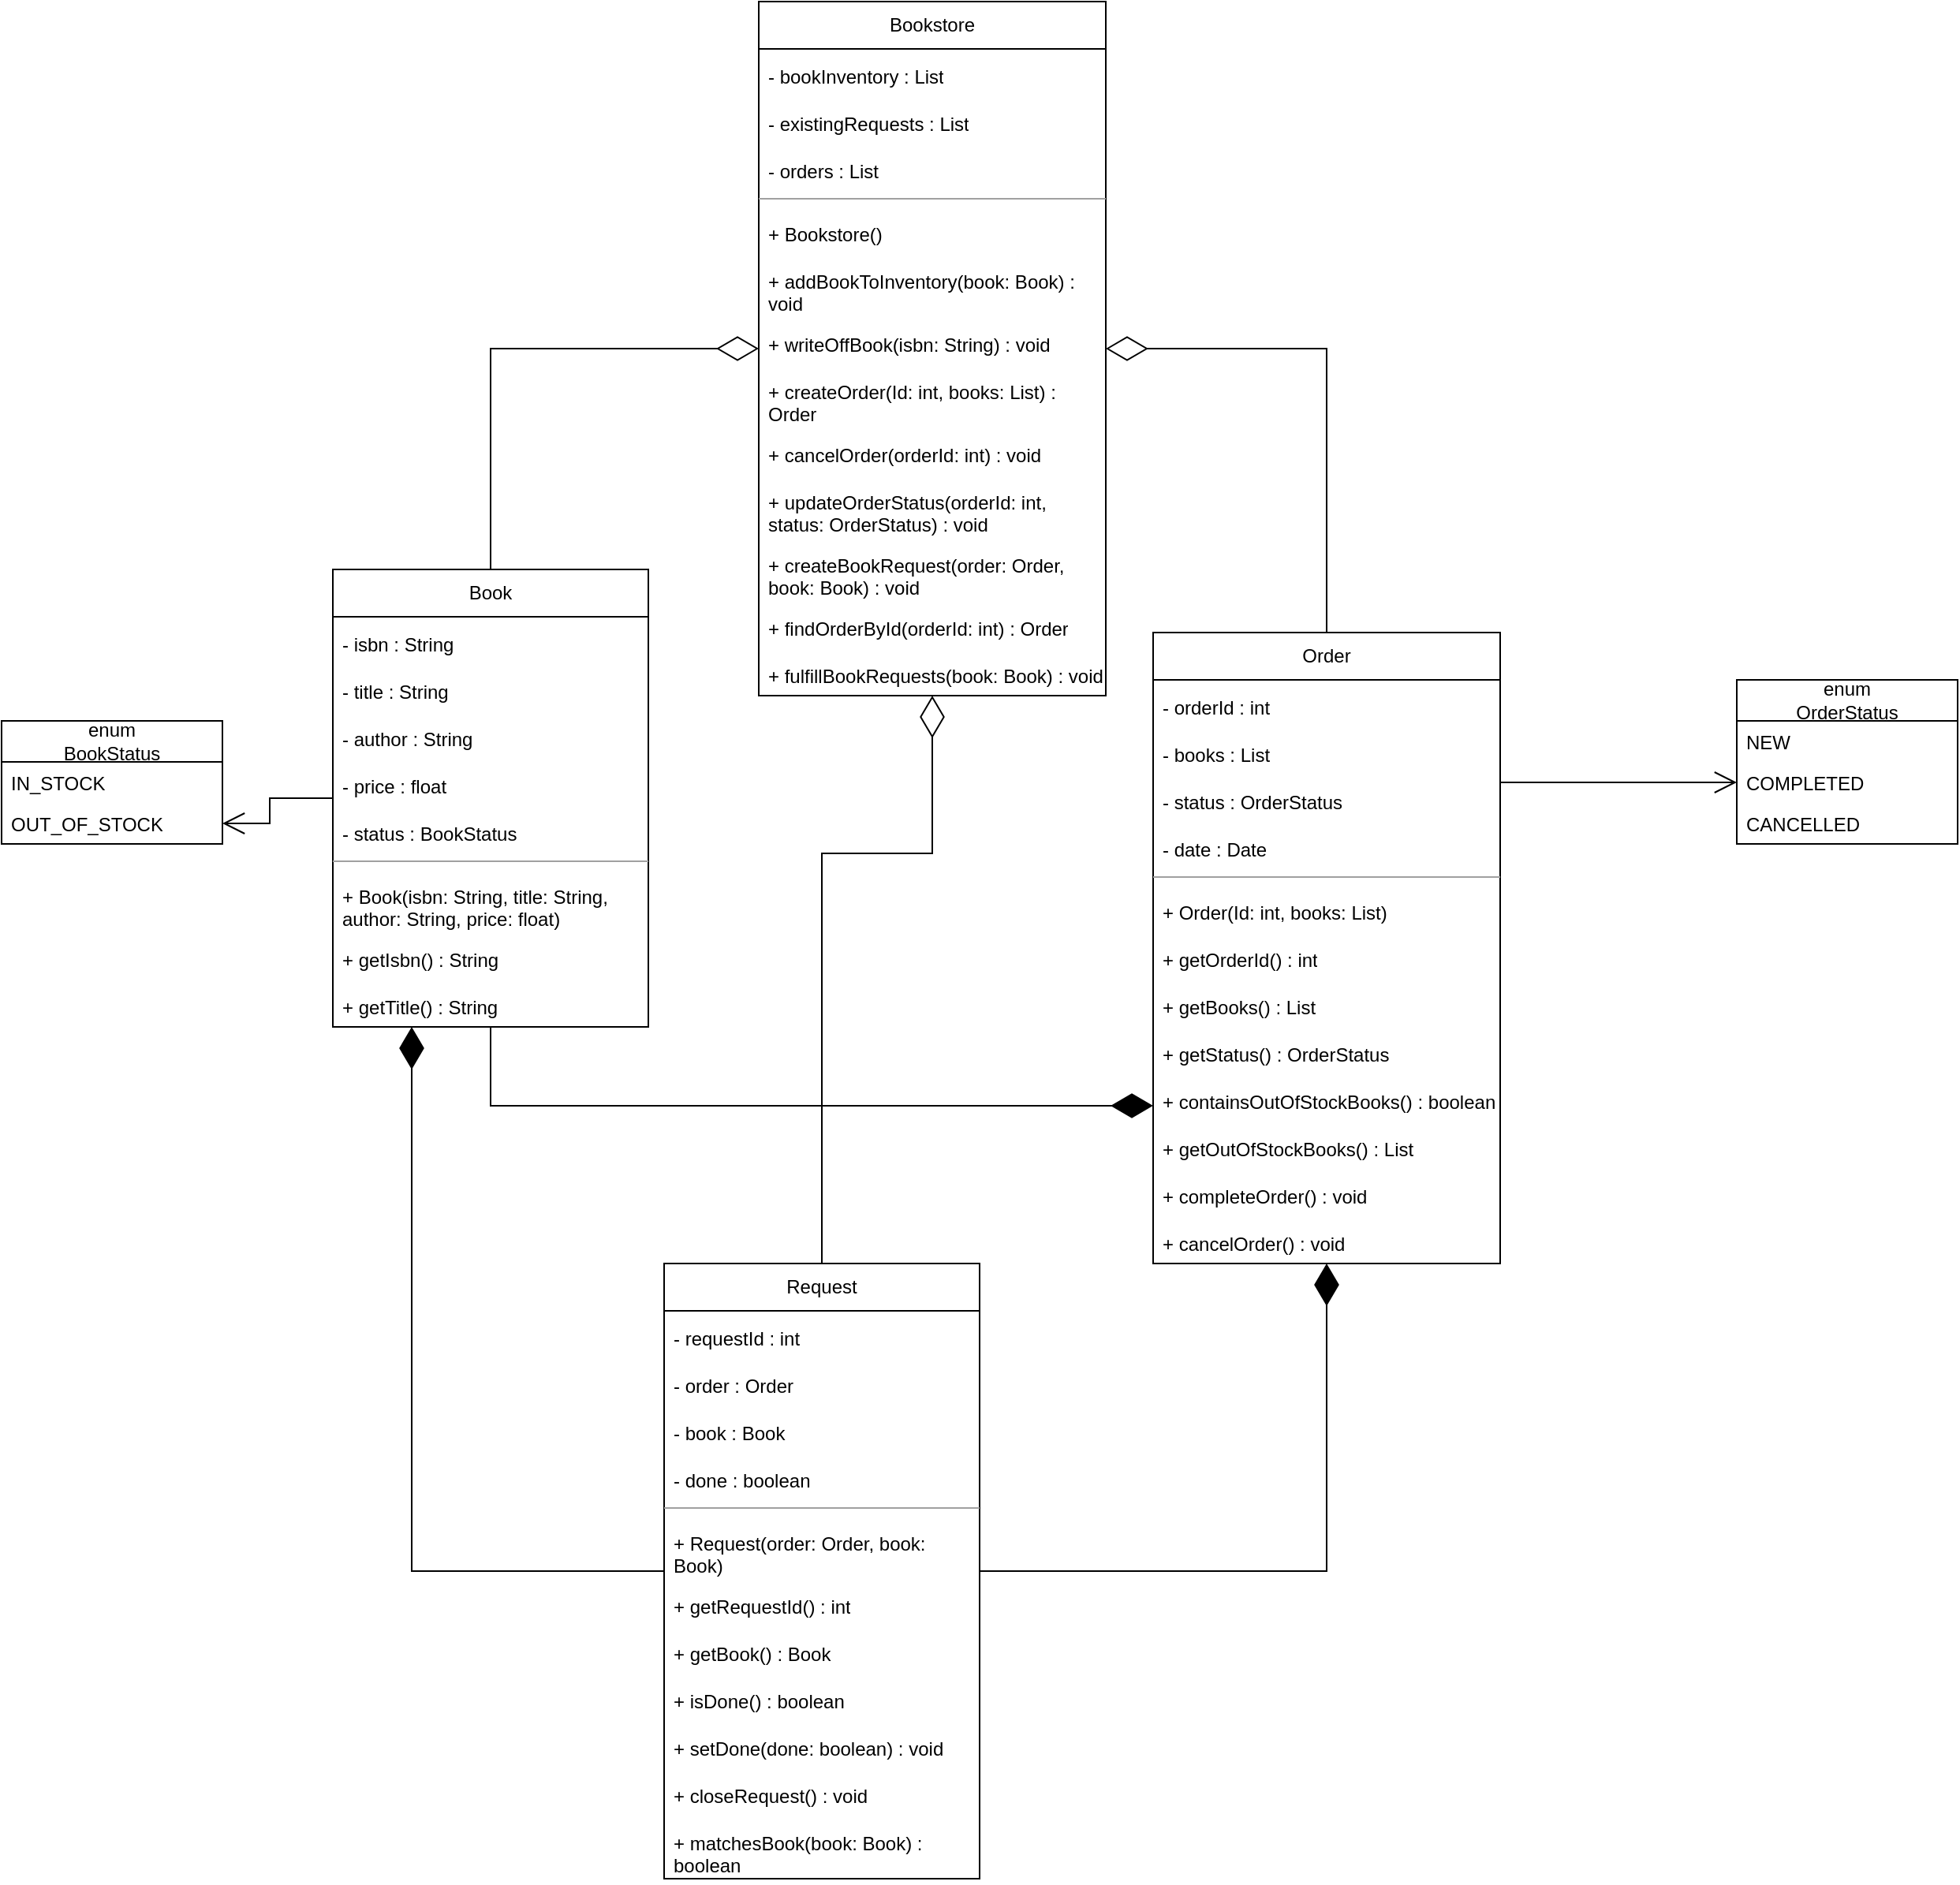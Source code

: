 <mxfile version="28.0.6">
  <diagram name="Bookstore UML Diagram" id="bookstore-uml-diagram">
    <mxGraphModel dx="2073" dy="756" grid="1" gridSize="10" guides="1" tooltips="1" connect="1" arrows="1" fold="1" page="1" pageScale="1" pageWidth="827" pageHeight="1169" math="0" shadow="0">
      <root>
        <mxCell id="0" />
        <mxCell id="1" parent="0" />
        <mxCell id="Book" value="Book" style="swimlane;fontStyle=0;childLayout=stackLayout;horizontal=1;startSize=30;horizontalStack=0;resizeParent=1;resizeParentMax=0;resizeLast=0;collapsible=1;marginBottom=0;whiteSpace=wrap;html=1;" parent="1" vertex="1">
          <mxGeometry x="70" y="370" width="200" height="290" as="geometry" />
        </mxCell>
        <mxCell id="Book_field1" value="- isbn : String" style="text;strokeColor=none;fillColor=none;align=left;verticalAlign=top;spacingLeft=4;spacingTop=4;whiteSpace=wrap;overflow=hidden;rotatable=0;portConstraint=eastwest;html=1;" parent="Book" vertex="1" connectable="0">
          <mxGeometry y="30" width="200" height="30" as="geometry" />
        </mxCell>
        <mxCell id="Book_field2" value="- title : String" style="text;strokeColor=none;fillColor=none;align=left;verticalAlign=top;spacingLeft=4;spacingTop=4;whiteSpace=wrap;overflow=hidden;rotatable=0;portConstraint=eastwest;html=1;" parent="Book" vertex="1" connectable="0">
          <mxGeometry y="60" width="200" height="30" as="geometry" />
        </mxCell>
        <mxCell id="Book_field3" value="- author : String" style="text;strokeColor=none;fillColor=none;align=left;verticalAlign=top;spacingLeft=4;spacingTop=4;whiteSpace=wrap;overflow=hidden;rotatable=0;portConstraint=eastwest;html=1;" parent="Book" vertex="1" connectable="0">
          <mxGeometry y="90" width="200" height="30" as="geometry" />
        </mxCell>
        <mxCell id="Book_field4" value="- price : float" style="text;strokeColor=none;fillColor=none;align=left;verticalAlign=top;spacingLeft=4;spacingTop=4;whiteSpace=wrap;overflow=hidden;rotatable=0;portConstraint=eastwest;html=1;" parent="Book" vertex="1" connectable="0">
          <mxGeometry y="120" width="200" height="30" as="geometry" />
        </mxCell>
        <mxCell id="Book_field5" value="- status : BookStatus" style="text;strokeColor=none;fillColor=none;align=left;verticalAlign=top;spacingLeft=4;spacingTop=4;whiteSpace=wrap;overflow=hidden;rotatable=0;portConstraint=eastwest;html=1;" parent="Book" vertex="1" connectable="0">
          <mxGeometry y="150" width="200" height="30" as="geometry" />
        </mxCell>
        <mxCell id="Book_separator2" value="" style="line;strokeWidth=1;fillColor=none;align=left;spacingLeft=4;spacingTop=4;strokeColor=#A0A0A0;portConstraint=eastwest;html=1;" parent="Book" vertex="1" connectable="0">
          <mxGeometry y="180" width="200" height="10" as="geometry" />
        </mxCell>
        <mxCell id="Book_constructor" value="+ Book(isbn: String, title: String, author: String, price: float)" style="text;strokeColor=none;fillColor=none;align=left;verticalAlign=top;spacingLeft=4;spacingTop=4;whiteSpace=wrap;overflow=hidden;rotatable=0;portConstraint=eastwest;html=1;" parent="Book" vertex="1" connectable="0">
          <mxGeometry y="190" width="200" height="40" as="geometry" />
        </mxCell>
        <mxCell id="Book_getter1" value="+ getIsbn() : String" style="text;strokeColor=none;fillColor=none;align=left;verticalAlign=top;spacingLeft=4;spacingTop=4;whiteSpace=wrap;overflow=hidden;rotatable=0;portConstraint=eastwest;html=1;" parent="Book" vertex="1" connectable="0">
          <mxGeometry y="230" width="200" height="30" as="geometry" />
        </mxCell>
        <mxCell id="Book_getter2" value="+ getTitle() : String" style="text;strokeColor=none;fillColor=none;align=left;verticalAlign=top;spacingLeft=4;spacingTop=4;whiteSpace=wrap;overflow=hidden;rotatable=0;portConstraint=eastwest;html=1;" parent="Book" vertex="1" connectable="0">
          <mxGeometry y="260" width="200" height="30" as="geometry" />
        </mxCell>
        <mxCell id="Order" value="Order" style="swimlane;fontStyle=0;childLayout=stackLayout;horizontal=1;startSize=30;horizontalStack=0;resizeParent=1;resizeParentMax=0;resizeLast=0;collapsible=1;marginBottom=0;whiteSpace=wrap;html=1;" parent="1" vertex="1">
          <mxGeometry x="590" y="410" width="220" height="400" as="geometry" />
        </mxCell>
        <mxCell id="Order_field1" value="- orderId : int" style="text;strokeColor=none;fillColor=none;align=left;verticalAlign=top;spacingLeft=4;spacingTop=4;whiteSpace=wrap;overflow=hidden;rotatable=0;portConstraint=eastwest;html=1;" parent="Order" vertex="1" connectable="0">
          <mxGeometry y="30" width="220" height="30" as="geometry" />
        </mxCell>
        <mxCell id="Order_field2" value="- books : List&lt;Book&gt;" style="text;strokeColor=none;fillColor=none;align=left;verticalAlign=top;spacingLeft=4;spacingTop=4;whiteSpace=wrap;overflow=hidden;rotatable=0;portConstraint=eastwest;html=1;" parent="Order" vertex="1" connectable="0">
          <mxGeometry y="60" width="220" height="30" as="geometry" />
        </mxCell>
        <mxCell id="Order_field3" value="- status : OrderStatus" style="text;strokeColor=none;fillColor=none;align=left;verticalAlign=top;spacingLeft=4;spacingTop=4;whiteSpace=wrap;overflow=hidden;rotatable=0;portConstraint=eastwest;html=1;" parent="Order" vertex="1" connectable="0">
          <mxGeometry y="90" width="220" height="30" as="geometry" />
        </mxCell>
        <mxCell id="Order_field4" value="- date : Date" style="text;strokeColor=none;fillColor=none;align=left;verticalAlign=top;spacingLeft=4;spacingTop=4;whiteSpace=wrap;overflow=hidden;rotatable=0;portConstraint=eastwest;html=1;" parent="Order" vertex="1" connectable="0">
          <mxGeometry y="120" width="220" height="30" as="geometry" />
        </mxCell>
        <mxCell id="Order_separator2" value="" style="line;strokeWidth=1;fillColor=none;align=left;spacingLeft=4;spacingTop=4;strokeColor=#A0A0A0;portConstraint=eastwest;html=1;" parent="Order" vertex="1" connectable="0">
          <mxGeometry y="150" width="220" height="10" as="geometry" />
        </mxCell>
        <mxCell id="Order_constructor" value="+ Order(Id: int, books: List&lt;Book&gt;)" style="text;strokeColor=none;fillColor=none;align=left;verticalAlign=top;spacingLeft=4;spacingTop=4;whiteSpace=wrap;overflow=hidden;rotatable=0;portConstraint=eastwest;html=1;" parent="Order" vertex="1" connectable="0">
          <mxGeometry y="160" width="220" height="30" as="geometry" />
        </mxCell>
        <mxCell id="Order_method1" value="+ getOrderId() : int" style="text;strokeColor=none;fillColor=none;align=left;verticalAlign=top;spacingLeft=4;spacingTop=4;whiteSpace=wrap;overflow=hidden;rotatable=0;portConstraint=eastwest;html=1;" parent="Order" vertex="1" connectable="0">
          <mxGeometry y="190" width="220" height="30" as="geometry" />
        </mxCell>
        <mxCell id="Order_method2" value="+ getBooks() : List&lt;Book&gt;" style="text;strokeColor=none;fillColor=none;align=left;verticalAlign=top;spacingLeft=4;spacingTop=4;whiteSpace=wrap;overflow=hidden;rotatable=0;portConstraint=eastwest;html=1;" parent="Order" vertex="1" connectable="0">
          <mxGeometry y="220" width="220" height="30" as="geometry" />
        </mxCell>
        <mxCell id="Order_method3" value="+ getStatus() : OrderStatus" style="text;strokeColor=none;fillColor=none;align=left;verticalAlign=top;spacingLeft=4;spacingTop=4;whiteSpace=wrap;overflow=hidden;rotatable=0;portConstraint=eastwest;html=1;" parent="Order" vertex="1" connectable="0">
          <mxGeometry y="250" width="220" height="30" as="geometry" />
        </mxCell>
        <mxCell id="Order_method4" value="+ containsOutOfStockBooks() : boolean" style="text;strokeColor=none;fillColor=none;align=left;verticalAlign=top;spacingLeft=4;spacingTop=4;whiteSpace=wrap;overflow=hidden;rotatable=0;portConstraint=eastwest;html=1;" parent="Order" vertex="1" connectable="0">
          <mxGeometry y="280" width="220" height="30" as="geometry" />
        </mxCell>
        <mxCell id="Order_method5" value="+ getOutOfStockBooks() : List&lt;Book&gt;" style="text;strokeColor=none;fillColor=none;align=left;verticalAlign=top;spacingLeft=4;spacingTop=4;whiteSpace=wrap;overflow=hidden;rotatable=0;portConstraint=eastwest;html=1;" parent="Order" vertex="1" connectable="0">
          <mxGeometry y="310" width="220" height="30" as="geometry" />
        </mxCell>
        <mxCell id="Order_method6" value="+ completeOrder() : void" style="text;strokeColor=none;fillColor=none;align=left;verticalAlign=top;spacingLeft=4;spacingTop=4;whiteSpace=wrap;overflow=hidden;rotatable=0;portConstraint=eastwest;html=1;" parent="Order" vertex="1" connectable="0">
          <mxGeometry y="340" width="220" height="30" as="geometry" />
        </mxCell>
        <mxCell id="Order_method7" value="+ cancelOrder() : void" style="text;strokeColor=none;fillColor=none;align=left;verticalAlign=top;spacingLeft=4;spacingTop=4;whiteSpace=wrap;overflow=hidden;rotatable=0;portConstraint=eastwest;html=1;" parent="Order" vertex="1" connectable="0">
          <mxGeometry y="370" width="220" height="30" as="geometry" />
        </mxCell>
        <mxCell id="Request" value="Request" style="swimlane;fontStyle=0;childLayout=stackLayout;horizontal=1;startSize=30;horizontalStack=0;resizeParent=1;resizeParentMax=0;resizeLast=0;collapsible=1;marginBottom=0;whiteSpace=wrap;html=1;" parent="1" vertex="1">
          <mxGeometry x="280" y="810" width="200" height="390" as="geometry" />
        </mxCell>
        <mxCell id="Request_field1" value="- requestId : int" style="text;strokeColor=none;fillColor=none;align=left;verticalAlign=top;spacingLeft=4;spacingTop=4;whiteSpace=wrap;overflow=hidden;rotatable=0;portConstraint=eastwest;html=1;" parent="Request" vertex="1" connectable="0">
          <mxGeometry y="30" width="200" height="30" as="geometry" />
        </mxCell>
        <mxCell id="Request_field2" value="- order : Order" style="text;strokeColor=none;fillColor=none;align=left;verticalAlign=top;spacingLeft=4;spacingTop=4;whiteSpace=wrap;overflow=hidden;rotatable=0;portConstraint=eastwest;html=1;" parent="Request" vertex="1" connectable="0">
          <mxGeometry y="60" width="200" height="30" as="geometry" />
        </mxCell>
        <mxCell id="Request_field3" value="- book : Book" style="text;strokeColor=none;fillColor=none;align=left;verticalAlign=top;spacingLeft=4;spacingTop=4;whiteSpace=wrap;overflow=hidden;rotatable=0;portConstraint=eastwest;html=1;" parent="Request" vertex="1" connectable="0">
          <mxGeometry y="90" width="200" height="30" as="geometry" />
        </mxCell>
        <mxCell id="Request_field4" value="- done : boolean" style="text;strokeColor=none;fillColor=none;align=left;verticalAlign=top;spacingLeft=4;spacingTop=4;whiteSpace=wrap;overflow=hidden;rotatable=0;portConstraint=eastwest;html=1;" parent="Request" vertex="1" connectable="0">
          <mxGeometry y="120" width="200" height="30" as="geometry" />
        </mxCell>
        <mxCell id="Request_separator1" value="" style="line;strokeWidth=1;fillColor=none;align=left;spacingLeft=4;spacingTop=4;strokeColor=#A0A0A0;portConstraint=eastwest;html=1;" parent="Request" vertex="1" connectable="0">
          <mxGeometry y="150" width="200" height="10" as="geometry" />
        </mxCell>
        <mxCell id="Request_constructor" value="+ Request(order: Order, book: Book)" style="text;strokeColor=none;fillColor=none;align=left;verticalAlign=top;spacingLeft=4;spacingTop=4;whiteSpace=wrap;overflow=hidden;rotatable=0;portConstraint=eastwest;html=1;" parent="Request" vertex="1" connectable="0">
          <mxGeometry y="160" width="200" height="40" as="geometry" />
        </mxCell>
        <mxCell id="Request_method1" value="+ getRequestId() : int" style="text;strokeColor=none;fillColor=none;align=left;verticalAlign=top;spacingLeft=4;spacingTop=4;whiteSpace=wrap;overflow=hidden;rotatable=0;portConstraint=eastwest;html=1;" parent="Request" vertex="1" connectable="0">
          <mxGeometry y="200" width="200" height="30" as="geometry" />
        </mxCell>
        <mxCell id="Request_method2" value="+ getBook() : Book" style="text;strokeColor=none;fillColor=none;align=left;verticalAlign=top;spacingLeft=4;spacingTop=4;whiteSpace=wrap;overflow=hidden;rotatable=0;portConstraint=eastwest;html=1;" parent="Request" vertex="1" connectable="0">
          <mxGeometry y="230" width="200" height="30" as="geometry" />
        </mxCell>
        <mxCell id="Request_method3" value="+ isDone() : boolean" style="text;strokeColor=none;fillColor=none;align=left;verticalAlign=top;spacingLeft=4;spacingTop=4;whiteSpace=wrap;overflow=hidden;rotatable=0;portConstraint=eastwest;html=1;" parent="Request" vertex="1" connectable="0">
          <mxGeometry y="260" width="200" height="30" as="geometry" />
        </mxCell>
        <mxCell id="Request_method4" value="+ setDone(done: boolean) : void" style="text;strokeColor=none;fillColor=none;align=left;verticalAlign=top;spacingLeft=4;spacingTop=4;whiteSpace=wrap;overflow=hidden;rotatable=0;portConstraint=eastwest;html=1;" parent="Request" vertex="1" connectable="0">
          <mxGeometry y="290" width="200" height="30" as="geometry" />
        </mxCell>
        <mxCell id="Request_method5" value="+ closeRequest() : void" style="text;strokeColor=none;fillColor=none;align=left;verticalAlign=top;spacingLeft=4;spacingTop=4;whiteSpace=wrap;overflow=hidden;rotatable=0;portConstraint=eastwest;html=1;" parent="Request" vertex="1" connectable="0">
          <mxGeometry y="320" width="200" height="30" as="geometry" />
        </mxCell>
        <mxCell id="Request_method6" value="+ matchesBook(book: Book) : boolean" style="text;strokeColor=none;fillColor=none;align=left;verticalAlign=top;spacingLeft=4;spacingTop=4;whiteSpace=wrap;overflow=hidden;rotatable=0;portConstraint=eastwest;html=1;" parent="Request" vertex="1" connectable="0">
          <mxGeometry y="350" width="200" height="40" as="geometry" />
        </mxCell>
        <mxCell id="Bookstore" value="Bookstore" style="swimlane;fontStyle=0;childLayout=stackLayout;horizontal=1;startSize=30;horizontalStack=0;resizeParent=1;resizeParentMax=0;resizeLast=0;collapsible=1;marginBottom=0;whiteSpace=wrap;html=1;" parent="1" vertex="1">
          <mxGeometry x="340" y="10" width="220" height="440" as="geometry" />
        </mxCell>
        <mxCell id="Bookstore_field1" value="- bookInventory : List&lt;Book&gt;" style="text;strokeColor=none;fillColor=none;align=left;verticalAlign=top;spacingLeft=4;spacingTop=4;whiteSpace=wrap;overflow=hidden;rotatable=0;portConstraint=eastwest;html=1;" parent="Bookstore" vertex="1" connectable="0">
          <mxGeometry y="30" width="220" height="30" as="geometry" />
        </mxCell>
        <mxCell id="Bookstore_field2" value="- existingRequests : List&lt;Request&gt;" style="text;strokeColor=none;fillColor=none;align=left;verticalAlign=top;spacingLeft=4;spacingTop=4;whiteSpace=wrap;overflow=hidden;rotatable=0;portConstraint=eastwest;html=1;" parent="Bookstore" vertex="1" connectable="0">
          <mxGeometry y="60" width="220" height="30" as="geometry" />
        </mxCell>
        <mxCell id="Bookstore_field3" value="- orders : List&lt;Order&gt;" style="text;strokeColor=none;fillColor=none;align=left;verticalAlign=top;spacingLeft=4;spacingTop=4;whiteSpace=wrap;overflow=hidden;rotatable=0;portConstraint=eastwest;html=1;" parent="Bookstore" vertex="1" connectable="0">
          <mxGeometry y="90" width="220" height="30" as="geometry" />
        </mxCell>
        <mxCell id="Bookstore_separator1" value="" style="line;strokeWidth=1;fillColor=none;align=left;spacingLeft=4;spacingTop=4;strokeColor=#A0A0A0;portConstraint=eastwest;html=1;" parent="Bookstore" vertex="1" connectable="0">
          <mxGeometry y="120" width="220" height="10" as="geometry" />
        </mxCell>
        <mxCell id="Bookstore_constructor" value="+ Bookstore()" style="text;strokeColor=none;fillColor=none;align=left;verticalAlign=top;spacingLeft=4;spacingTop=4;whiteSpace=wrap;overflow=hidden;rotatable=0;portConstraint=eastwest;html=1;" parent="Bookstore" vertex="1" connectable="0">
          <mxGeometry y="130" width="220" height="30" as="geometry" />
        </mxCell>
        <mxCell id="Bookstore_method1" value="+ addBookToInventory(book: Book) : void" style="text;strokeColor=none;fillColor=none;align=left;verticalAlign=top;spacingLeft=4;spacingTop=4;whiteSpace=wrap;overflow=hidden;rotatable=0;portConstraint=eastwest;html=1;" parent="Bookstore" vertex="1" connectable="0">
          <mxGeometry y="160" width="220" height="40" as="geometry" />
        </mxCell>
        <mxCell id="Bookstore_method2" value="+ writeOffBook(isbn: String) : void" style="text;strokeColor=none;fillColor=none;align=left;verticalAlign=top;spacingLeft=4;spacingTop=4;whiteSpace=wrap;overflow=hidden;rotatable=0;portConstraint=eastwest;html=1;" parent="Bookstore" vertex="1" connectable="0">
          <mxGeometry y="200" width="220" height="30" as="geometry" />
        </mxCell>
        <mxCell id="Bookstore_method3" value="+ createOrder(Id: int, books: List&lt;Book&gt;) : Order" style="text;strokeColor=none;fillColor=none;align=left;verticalAlign=top;spacingLeft=4;spacingTop=4;whiteSpace=wrap;overflow=hidden;rotatable=0;portConstraint=eastwest;html=1;" parent="Bookstore" vertex="1" connectable="0">
          <mxGeometry y="230" width="220" height="40" as="geometry" />
        </mxCell>
        <mxCell id="Bookstore_method4" value="+ cancelOrder(orderId: int) : void" style="text;strokeColor=none;fillColor=none;align=left;verticalAlign=top;spacingLeft=4;spacingTop=4;whiteSpace=wrap;overflow=hidden;rotatable=0;portConstraint=eastwest;html=1;" parent="Bookstore" vertex="1" connectable="0">
          <mxGeometry y="270" width="220" height="30" as="geometry" />
        </mxCell>
        <mxCell id="Bookstore_method5" value="+ updateOrderStatus(orderId: int, status: OrderStatus) : void" style="text;strokeColor=none;fillColor=none;align=left;verticalAlign=top;spacingLeft=4;spacingTop=4;whiteSpace=wrap;overflow=hidden;rotatable=0;portConstraint=eastwest;html=1;" parent="Bookstore" vertex="1" connectable="0">
          <mxGeometry y="300" width="220" height="40" as="geometry" />
        </mxCell>
        <mxCell id="Bookstore_method6" value="+ createBookRequest(order: Order, book: Book) : void" style="text;strokeColor=none;fillColor=none;align=left;verticalAlign=top;spacingLeft=4;spacingTop=4;whiteSpace=wrap;overflow=hidden;rotatable=0;portConstraint=eastwest;html=1;" parent="Bookstore" vertex="1" connectable="0">
          <mxGeometry y="340" width="220" height="40" as="geometry" />
        </mxCell>
        <mxCell id="Bookstore_method7" value="+ findOrderById(orderId: int) : Order" style="text;strokeColor=none;fillColor=none;align=left;verticalAlign=top;spacingLeft=4;spacingTop=4;whiteSpace=wrap;overflow=hidden;rotatable=0;portConstraint=eastwest;html=1;" parent="Bookstore" vertex="1" connectable="0">
          <mxGeometry y="380" width="220" height="30" as="geometry" />
        </mxCell>
        <mxCell id="Bookstore_method8" value="+ fulfillBookRequests(book: Book) : void" style="text;strokeColor=none;fillColor=none;align=left;verticalAlign=top;spacingLeft=4;spacingTop=4;whiteSpace=wrap;overflow=hidden;rotatable=0;portConstraint=eastwest;html=1;" parent="Bookstore" vertex="1" connectable="0">
          <mxGeometry y="410" width="220" height="30" as="geometry" />
        </mxCell>
        <mxCell id="association1" value="" style="endArrow=none;endFill=0;endSize=12;html=1;rounded=0;strokeWidth=1;entryX=0.5;entryY=0;entryDx=0;entryDy=0;jumpSize=6;edgeStyle=orthogonalEdgeStyle;startSize=24;startArrow=diamondThin;startFill=0;" parent="1" source="Bookstore" target="Book" edge="1">
          <mxGeometry width="100" height="100" relative="1" as="geometry">
            <mxPoint x="260" y="540" as="sourcePoint" />
            <mxPoint x="240" y="185" as="targetPoint" />
          </mxGeometry>
        </mxCell>
        <mxCell id="association2" value="" style="endArrow=none;endFill=0;endSize=12;html=1;rounded=0;strokeWidth=1;jumpSize=6;edgeStyle=orthogonalEdgeStyle;entryX=0.5;entryY=0;entryDx=0;entryDy=0;startSize=24;startArrow=diamondThin;startFill=0;" parent="1" source="Bookstore" target="Order" edge="1">
          <mxGeometry width="100" height="100" relative="1" as="geometry">
            <mxPoint x="390" y="930" as="sourcePoint" />
            <mxPoint x="575" y="600" as="targetPoint" />
          </mxGeometry>
        </mxCell>
        <mxCell id="association3" value="" style="endArrow=none;endFill=0;endSize=24;html=1;rounded=0;strokeWidth=1;jumpSize=6;edgeStyle=orthogonalEdgeStyle;entryX=0.5;entryY=0;entryDx=0;entryDy=0;startArrow=diamondThin;startFill=0;startSize=24;" parent="1" source="Bookstore" target="Request" edge="1">
          <mxGeometry width="100" height="100" relative="1" as="geometry">
            <mxPoint x="260" y="580" as="sourcePoint" />
            <mxPoint x="310" y="820" as="targetPoint" />
            <Array as="points">
              <mxPoint x="450" y="550" />
              <mxPoint x="380" y="550" />
            </Array>
          </mxGeometry>
        </mxCell>
        <mxCell id="association4" value="" style="endArrow=none;endFill=0;endSize=12;html=1;rounded=0;strokeWidth=1;entryX=0.5;entryY=1;entryDx=0;entryDy=0;jumpSize=6;edgeStyle=orthogonalEdgeStyle;exitX=0;exitY=0.75;exitDx=0;exitDy=0;startArrow=diamondThin;startFill=1;startSize=24;" parent="1" source="Order" target="Book" edge="1">
          <mxGeometry width="100" height="100" relative="1" as="geometry">
            <mxPoint x="560" y="700" as="sourcePoint" />
            <mxPoint x="140" y="750.0" as="targetPoint" />
          </mxGeometry>
        </mxCell>
        <mxCell id="association5" value="" style="endArrow=diamondThin;endFill=1;endSize=24;html=1;rounded=0;strokeWidth=1;entryX=0.5;entryY=1;entryDx=0;entryDy=0;jumpSize=6;edgeStyle=orthogonalEdgeStyle;" parent="1" source="Request" target="Order" edge="1">
          <mxGeometry width="100" height="100" relative="1" as="geometry">
            <mxPoint x="640" y="320" as="sourcePoint" />
            <mxPoint x="390" y="420" as="targetPoint" />
          </mxGeometry>
        </mxCell>
        <mxCell id="association6" value="" style="endArrow=diamondThin;endFill=1;endSize=24;html=1;rounded=0;strokeWidth=1;entryX=0.25;entryY=1;entryDx=0;entryDy=0;jumpSize=6;edgeStyle=orthogonalEdgeStyle;" parent="1" source="Request" target="Book" edge="1">
          <mxGeometry width="100" height="100" relative="1" as="geometry">
            <mxPoint x="540" y="180" as="sourcePoint" />
            <mxPoint x="240" y="185" as="targetPoint" />
          </mxGeometry>
        </mxCell>
        <mxCell id="q8MJxgVfNSlimii7Frs4-2" value="enum&lt;div&gt;BookStatus&lt;/div&gt;" style="swimlane;fontStyle=0;childLayout=stackLayout;horizontal=1;startSize=26;fillColor=none;horizontalStack=0;resizeParent=1;resizeParentMax=0;resizeLast=0;collapsible=1;marginBottom=0;whiteSpace=wrap;html=1;" vertex="1" parent="1">
          <mxGeometry x="-140" y="466" width="140" height="78" as="geometry" />
        </mxCell>
        <mxCell id="q8MJxgVfNSlimii7Frs4-3" value="IN_STOCK" style="text;strokeColor=none;fillColor=none;align=left;verticalAlign=top;spacingLeft=4;spacingRight=4;overflow=hidden;rotatable=0;points=[[0,0.5],[1,0.5]];portConstraint=eastwest;whiteSpace=wrap;html=1;" vertex="1" parent="q8MJxgVfNSlimii7Frs4-2">
          <mxGeometry y="26" width="140" height="26" as="geometry" />
        </mxCell>
        <mxCell id="q8MJxgVfNSlimii7Frs4-4" value="OUT_OF_STOCK" style="text;strokeColor=none;fillColor=none;align=left;verticalAlign=top;spacingLeft=4;spacingRight=4;overflow=hidden;rotatable=0;points=[[0,0.5],[1,0.5]];portConstraint=eastwest;whiteSpace=wrap;html=1;" vertex="1" parent="q8MJxgVfNSlimii7Frs4-2">
          <mxGeometry y="52" width="140" height="26" as="geometry" />
        </mxCell>
        <mxCell id="q8MJxgVfNSlimii7Frs4-6" value="enum&lt;div&gt;OrderStatus&lt;/div&gt;" style="swimlane;fontStyle=0;childLayout=stackLayout;horizontal=1;startSize=26;fillColor=none;horizontalStack=0;resizeParent=1;resizeParentMax=0;resizeLast=0;collapsible=1;marginBottom=0;whiteSpace=wrap;html=1;" vertex="1" parent="1">
          <mxGeometry x="960" y="440" width="140" height="104" as="geometry" />
        </mxCell>
        <mxCell id="q8MJxgVfNSlimii7Frs4-7" value="NEW" style="text;strokeColor=none;fillColor=none;align=left;verticalAlign=top;spacingLeft=4;spacingRight=4;overflow=hidden;rotatable=0;points=[[0,0.5],[1,0.5]];portConstraint=eastwest;whiteSpace=wrap;html=1;" vertex="1" parent="q8MJxgVfNSlimii7Frs4-6">
          <mxGeometry y="26" width="140" height="26" as="geometry" />
        </mxCell>
        <mxCell id="q8MJxgVfNSlimii7Frs4-8" value="COMPLETED" style="text;strokeColor=none;fillColor=none;align=left;verticalAlign=top;spacingLeft=4;spacingRight=4;overflow=hidden;rotatable=0;points=[[0,0.5],[1,0.5]];portConstraint=eastwest;whiteSpace=wrap;html=1;" vertex="1" parent="q8MJxgVfNSlimii7Frs4-6">
          <mxGeometry y="52" width="140" height="26" as="geometry" />
        </mxCell>
        <mxCell id="q8MJxgVfNSlimii7Frs4-9" value="CANCELLED" style="text;strokeColor=none;fillColor=none;align=left;verticalAlign=top;spacingLeft=4;spacingRight=4;overflow=hidden;rotatable=0;points=[[0,0.5],[1,0.5]];portConstraint=eastwest;whiteSpace=wrap;html=1;" vertex="1" parent="q8MJxgVfNSlimii7Frs4-6">
          <mxGeometry y="78" width="140" height="26" as="geometry" />
        </mxCell>
        <mxCell id="q8MJxgVfNSlimii7Frs4-10" value="" style="endArrow=open;endFill=0;endSize=12;html=1;rounded=0;strokeWidth=1;jumpSize=6;edgeStyle=orthogonalEdgeStyle;exitX=1;exitY=0.25;exitDx=0;exitDy=0;entryX=0;entryY=0.5;entryDx=0;entryDy=0;" edge="1" parent="1" source="Order" target="q8MJxgVfNSlimii7Frs4-8">
          <mxGeometry width="100" height="100" relative="1" as="geometry">
            <mxPoint x="827" y="520" as="sourcePoint" />
            <mxPoint x="937" y="520" as="targetPoint" />
            <Array as="points">
              <mxPoint x="810" y="505" />
            </Array>
          </mxGeometry>
        </mxCell>
        <mxCell id="q8MJxgVfNSlimii7Frs4-11" value="" style="endArrow=open;endFill=0;endSize=12;html=1;rounded=0;strokeWidth=1;jumpSize=6;edgeStyle=orthogonalEdgeStyle;exitX=0;exitY=0.5;exitDx=0;exitDy=0;entryX=1;entryY=0.5;entryDx=0;entryDy=0;" edge="1" parent="1" source="Book" target="q8MJxgVfNSlimii7Frs4-4">
          <mxGeometry width="100" height="100" relative="1" as="geometry">
            <mxPoint x="-10" y="480" as="sourcePoint" />
            <mxPoint x="-80" y="515" as="targetPoint" />
            <Array as="points">
              <mxPoint x="30" y="515" />
              <mxPoint x="30" y="531" />
            </Array>
          </mxGeometry>
        </mxCell>
      </root>
    </mxGraphModel>
  </diagram>
</mxfile>
